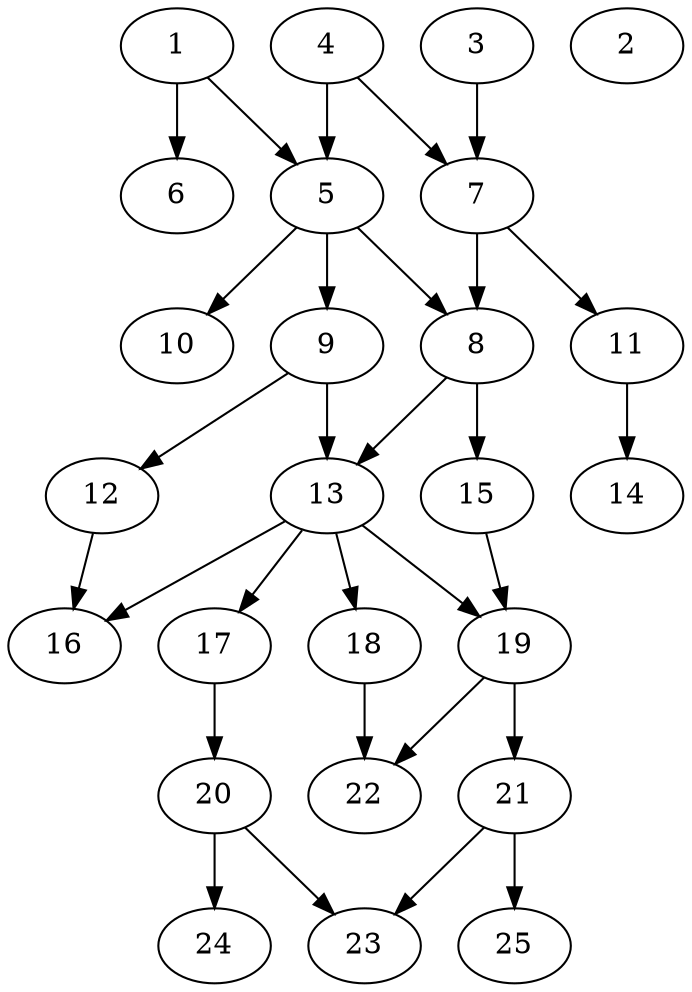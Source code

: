 // DAG automatically generated by daggen at Thu Oct  3 14:00:39 2019
// ./daggen --dot -n 25 --ccr 0.5 --fat 0.5 --regular 0.9 --density 0.5 --mindata 5242880 --maxdata 52428800 
digraph G {
  1 [size="47609856", alpha="0.08", expect_size="23804928"] 
  1 -> 5 [size ="23804928"]
  1 -> 6 [size ="23804928"]
  2 [size="93673472", alpha="0.06", expect_size="46836736"] 
  3 [size="63823872", alpha="0.12", expect_size="31911936"] 
  3 -> 7 [size ="31911936"]
  4 [size="49870848", alpha="0.03", expect_size="24935424"] 
  4 -> 5 [size ="24935424"]
  4 -> 7 [size ="24935424"]
  5 [size="52967424", alpha="0.04", expect_size="26483712"] 
  5 -> 8 [size ="26483712"]
  5 -> 9 [size ="26483712"]
  5 -> 10 [size ="26483712"]
  6 [size="10893312", alpha="0.01", expect_size="5446656"] 
  7 [size="71000064", alpha="0.14", expect_size="35500032"] 
  7 -> 8 [size ="35500032"]
  7 -> 11 [size ="35500032"]
  8 [size="41650176", alpha="0.20", expect_size="20825088"] 
  8 -> 13 [size ="20825088"]
  8 -> 15 [size ="20825088"]
  9 [size="28676096", alpha="0.18", expect_size="14338048"] 
  9 -> 12 [size ="14338048"]
  9 -> 13 [size ="14338048"]
  10 [size="95436800", alpha="0.01", expect_size="47718400"] 
  11 [size="57325568", alpha="0.11", expect_size="28662784"] 
  11 -> 14 [size ="28662784"]
  12 [size="94949376", alpha="0.15", expect_size="47474688"] 
  12 -> 16 [size ="47474688"]
  13 [size="30218240", alpha="0.16", expect_size="15109120"] 
  13 -> 16 [size ="15109120"]
  13 -> 17 [size ="15109120"]
  13 -> 18 [size ="15109120"]
  13 -> 19 [size ="15109120"]
  14 [size="85846016", alpha="0.12", expect_size="42923008"] 
  15 [size="101017600", alpha="0.07", expect_size="50508800"] 
  15 -> 19 [size ="50508800"]
  16 [size="27858944", alpha="0.05", expect_size="13929472"] 
  17 [size="30982144", alpha="0.11", expect_size="15491072"] 
  17 -> 20 [size ="15491072"]
  18 [size="98717696", alpha="0.08", expect_size="49358848"] 
  18 -> 22 [size ="49358848"]
  19 [size="97390592", alpha="0.09", expect_size="48695296"] 
  19 -> 21 [size ="48695296"]
  19 -> 22 [size ="48695296"]
  20 [size="85956608", alpha="0.01", expect_size="42978304"] 
  20 -> 23 [size ="42978304"]
  20 -> 24 [size ="42978304"]
  21 [size="88526848", alpha="0.01", expect_size="44263424"] 
  21 -> 23 [size ="44263424"]
  21 -> 25 [size ="44263424"]
  22 [size="46362624", alpha="0.19", expect_size="23181312"] 
  23 [size="21780480", alpha="0.08", expect_size="10890240"] 
  24 [size="96172032", alpha="0.05", expect_size="48086016"] 
  25 [size="58865664", alpha="0.11", expect_size="29432832"] 
}
